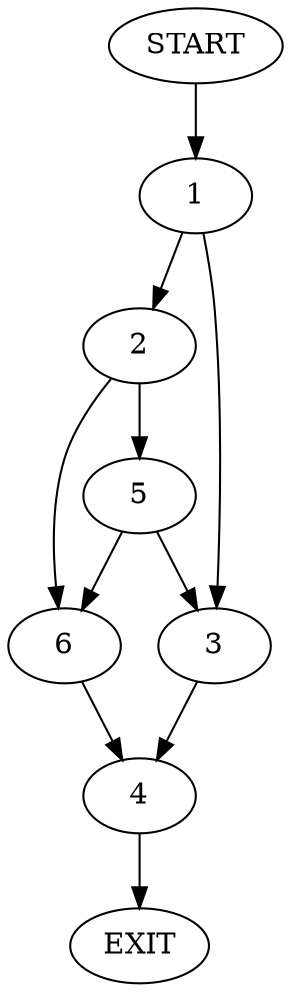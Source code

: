 digraph {
0 [label="START"]
7 [label="EXIT"]
0 -> 1
1 -> 2
1 -> 3
3 -> 4
2 -> 5
2 -> 6
5 -> 3
5 -> 6
6 -> 4
4 -> 7
}
